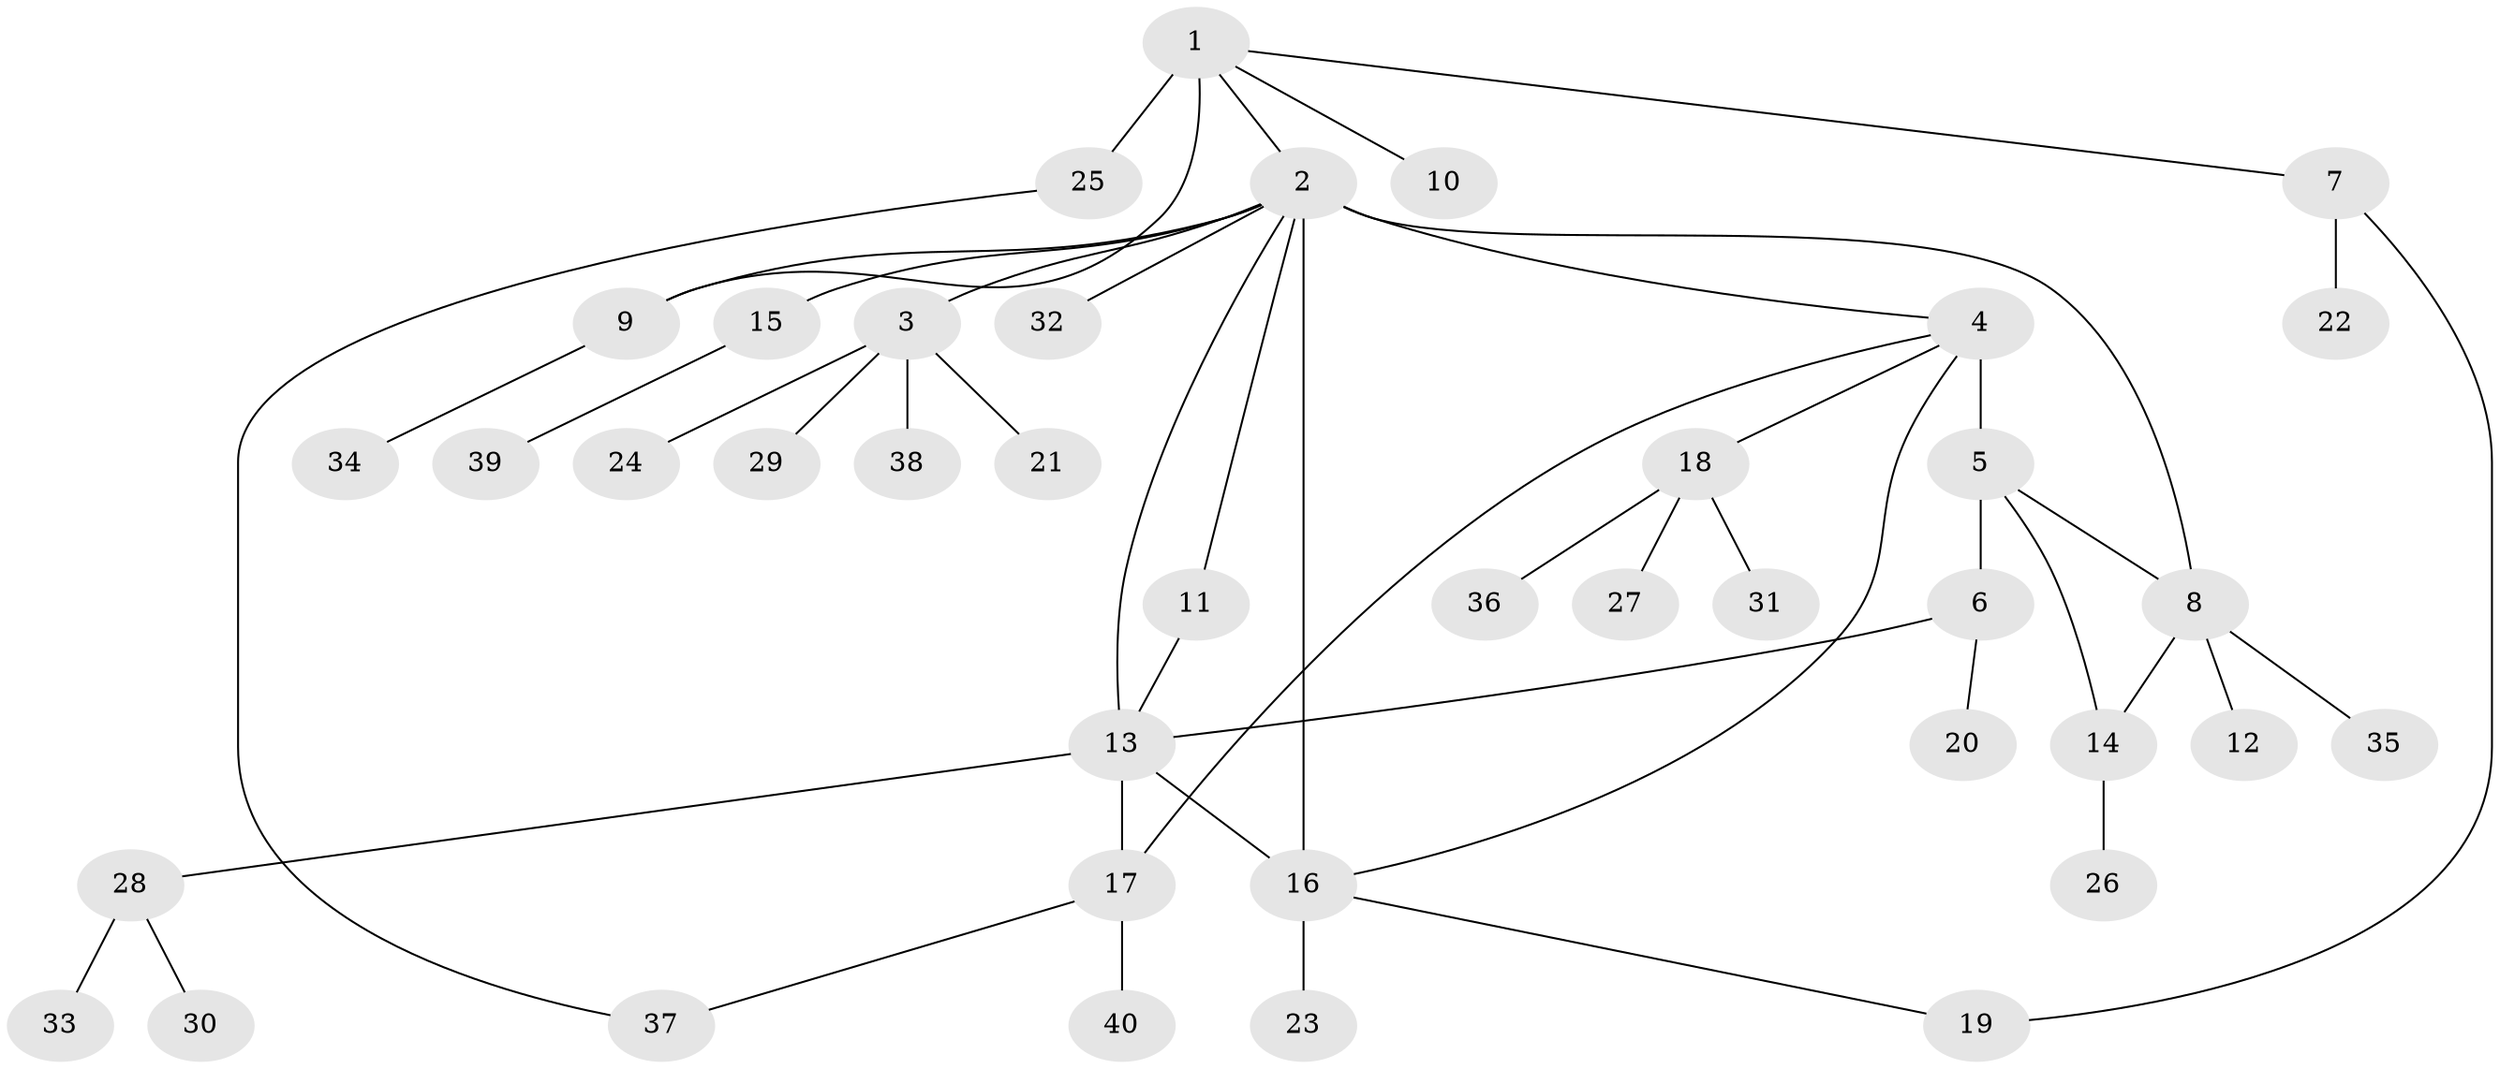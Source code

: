 // original degree distribution, {8: 0.012658227848101266, 22: 0.012658227848101266, 6: 0.02531645569620253, 11: 0.012658227848101266, 2: 0.189873417721519, 3: 0.0759493670886076, 1: 0.5822784810126582, 4: 0.02531645569620253, 7: 0.02531645569620253, 5: 0.0379746835443038}
// Generated by graph-tools (version 1.1) at 2025/50/03/04/25 22:50:15]
// undirected, 40 vertices, 49 edges
graph export_dot {
  node [color=gray90,style=filled];
  1;
  2;
  3;
  4;
  5;
  6;
  7;
  8;
  9;
  10;
  11;
  12;
  13;
  14;
  15;
  16;
  17;
  18;
  19;
  20;
  21;
  22;
  23;
  24;
  25;
  26;
  27;
  28;
  29;
  30;
  31;
  32;
  33;
  34;
  35;
  36;
  37;
  38;
  39;
  40;
  1 -- 2 [weight=1.0];
  1 -- 7 [weight=1.0];
  1 -- 9 [weight=1.0];
  1 -- 10 [weight=1.0];
  1 -- 25 [weight=3.0];
  2 -- 3 [weight=1.0];
  2 -- 4 [weight=1.0];
  2 -- 8 [weight=1.0];
  2 -- 9 [weight=1.0];
  2 -- 11 [weight=1.0];
  2 -- 13 [weight=1.0];
  2 -- 15 [weight=1.0];
  2 -- 16 [weight=9.0];
  2 -- 32 [weight=1.0];
  3 -- 21 [weight=1.0];
  3 -- 24 [weight=1.0];
  3 -- 29 [weight=1.0];
  3 -- 38 [weight=1.0];
  4 -- 5 [weight=6.0];
  4 -- 16 [weight=1.0];
  4 -- 17 [weight=1.0];
  4 -- 18 [weight=1.0];
  5 -- 6 [weight=1.0];
  5 -- 8 [weight=1.0];
  5 -- 14 [weight=1.0];
  6 -- 13 [weight=1.0];
  6 -- 20 [weight=1.0];
  7 -- 19 [weight=1.0];
  7 -- 22 [weight=1.0];
  8 -- 12 [weight=1.0];
  8 -- 14 [weight=1.0];
  8 -- 35 [weight=1.0];
  9 -- 34 [weight=1.0];
  11 -- 13 [weight=4.0];
  13 -- 16 [weight=1.0];
  13 -- 17 [weight=1.0];
  13 -- 28 [weight=1.0];
  14 -- 26 [weight=1.0];
  15 -- 39 [weight=1.0];
  16 -- 19 [weight=1.0];
  16 -- 23 [weight=1.0];
  17 -- 37 [weight=1.0];
  17 -- 40 [weight=1.0];
  18 -- 27 [weight=1.0];
  18 -- 31 [weight=1.0];
  18 -- 36 [weight=1.0];
  25 -- 37 [weight=1.0];
  28 -- 30 [weight=1.0];
  28 -- 33 [weight=1.0];
}
